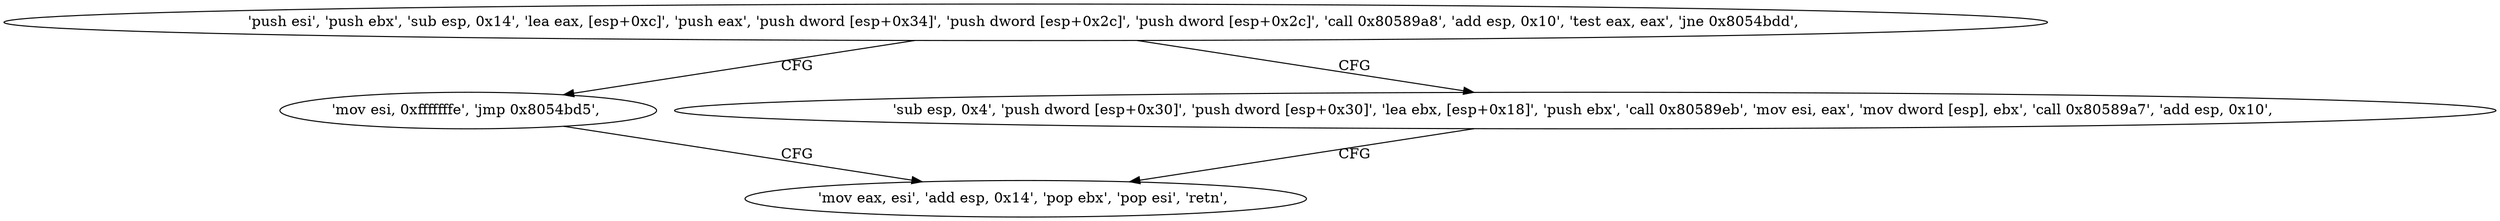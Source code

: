 digraph "func" {
"134564753" [label = "'push esi', 'push ebx', 'sub esp, 0x14', 'lea eax, [esp+0xc]', 'push eax', 'push dword [esp+0x34]', 'push dword [esp+0x2c]', 'push dword [esp+0x2c]', 'call 0x80589a8', 'add esp, 0x10', 'test eax, eax', 'jne 0x8054bdd', " ]
"134564829" [label = "'mov esi, 0xfffffffe', 'jmp 0x8054bd5', " ]
"134564787" [label = "'sub esp, 0x4', 'push dword [esp+0x30]', 'push dword [esp+0x30]', 'lea ebx, [esp+0x18]', 'push ebx', 'call 0x80589eb', 'mov esi, eax', 'mov dword [esp], ebx', 'call 0x80589a7', 'add esp, 0x10', " ]
"134564821" [label = "'mov eax, esi', 'add esp, 0x14', 'pop ebx', 'pop esi', 'retn', " ]
"134564753" -> "134564829" [ label = "CFG" ]
"134564753" -> "134564787" [ label = "CFG" ]
"134564829" -> "134564821" [ label = "CFG" ]
"134564787" -> "134564821" [ label = "CFG" ]
}
